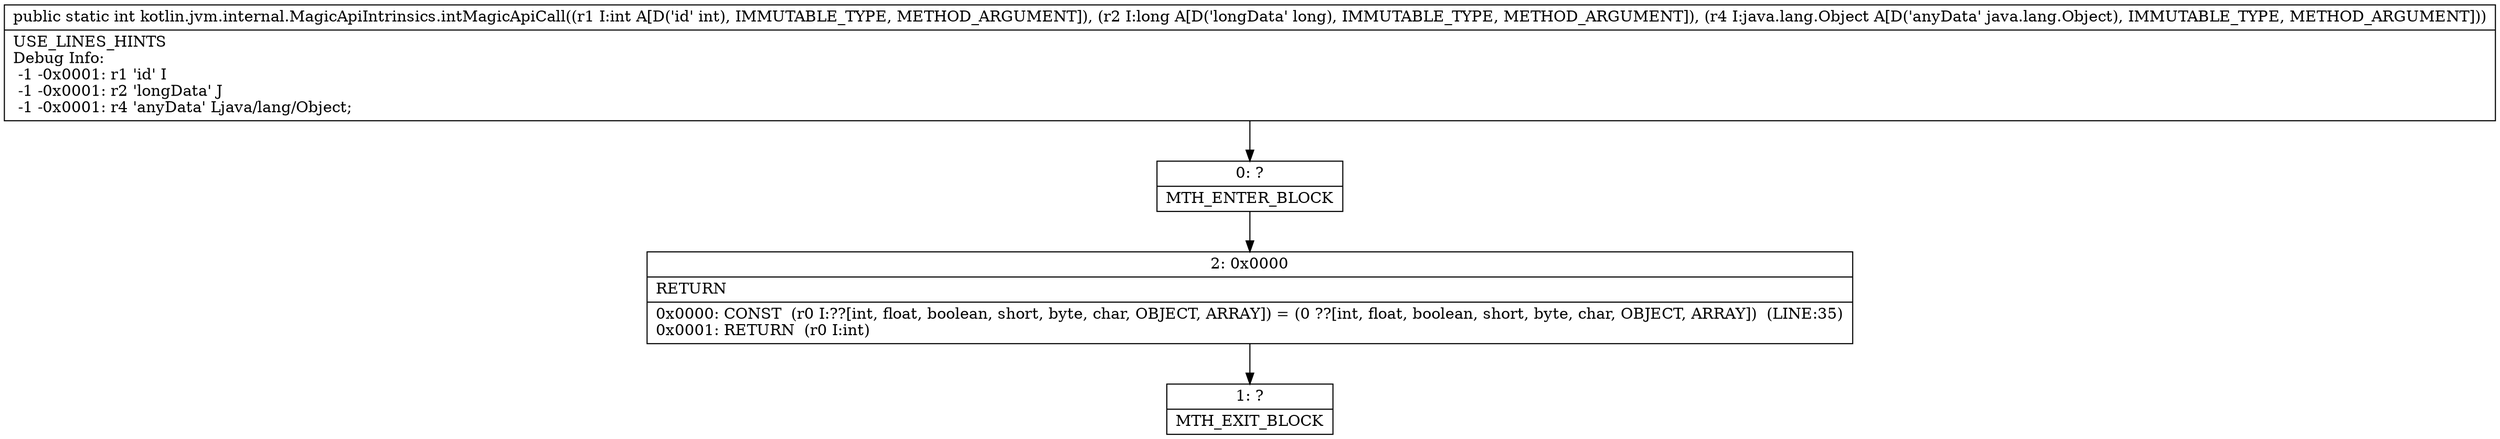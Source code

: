 digraph "CFG forkotlin.jvm.internal.MagicApiIntrinsics.intMagicApiCall(IJLjava\/lang\/Object;)I" {
Node_0 [shape=record,label="{0\:\ ?|MTH_ENTER_BLOCK\l}"];
Node_2 [shape=record,label="{2\:\ 0x0000|RETURN\l|0x0000: CONST  (r0 I:??[int, float, boolean, short, byte, char, OBJECT, ARRAY]) = (0 ??[int, float, boolean, short, byte, char, OBJECT, ARRAY])  (LINE:35)\l0x0001: RETURN  (r0 I:int) \l}"];
Node_1 [shape=record,label="{1\:\ ?|MTH_EXIT_BLOCK\l}"];
MethodNode[shape=record,label="{public static int kotlin.jvm.internal.MagicApiIntrinsics.intMagicApiCall((r1 I:int A[D('id' int), IMMUTABLE_TYPE, METHOD_ARGUMENT]), (r2 I:long A[D('longData' long), IMMUTABLE_TYPE, METHOD_ARGUMENT]), (r4 I:java.lang.Object A[D('anyData' java.lang.Object), IMMUTABLE_TYPE, METHOD_ARGUMENT]))  | USE_LINES_HINTS\lDebug Info:\l  \-1 \-0x0001: r1 'id' I\l  \-1 \-0x0001: r2 'longData' J\l  \-1 \-0x0001: r4 'anyData' Ljava\/lang\/Object;\l}"];
MethodNode -> Node_0;Node_0 -> Node_2;
Node_2 -> Node_1;
}

